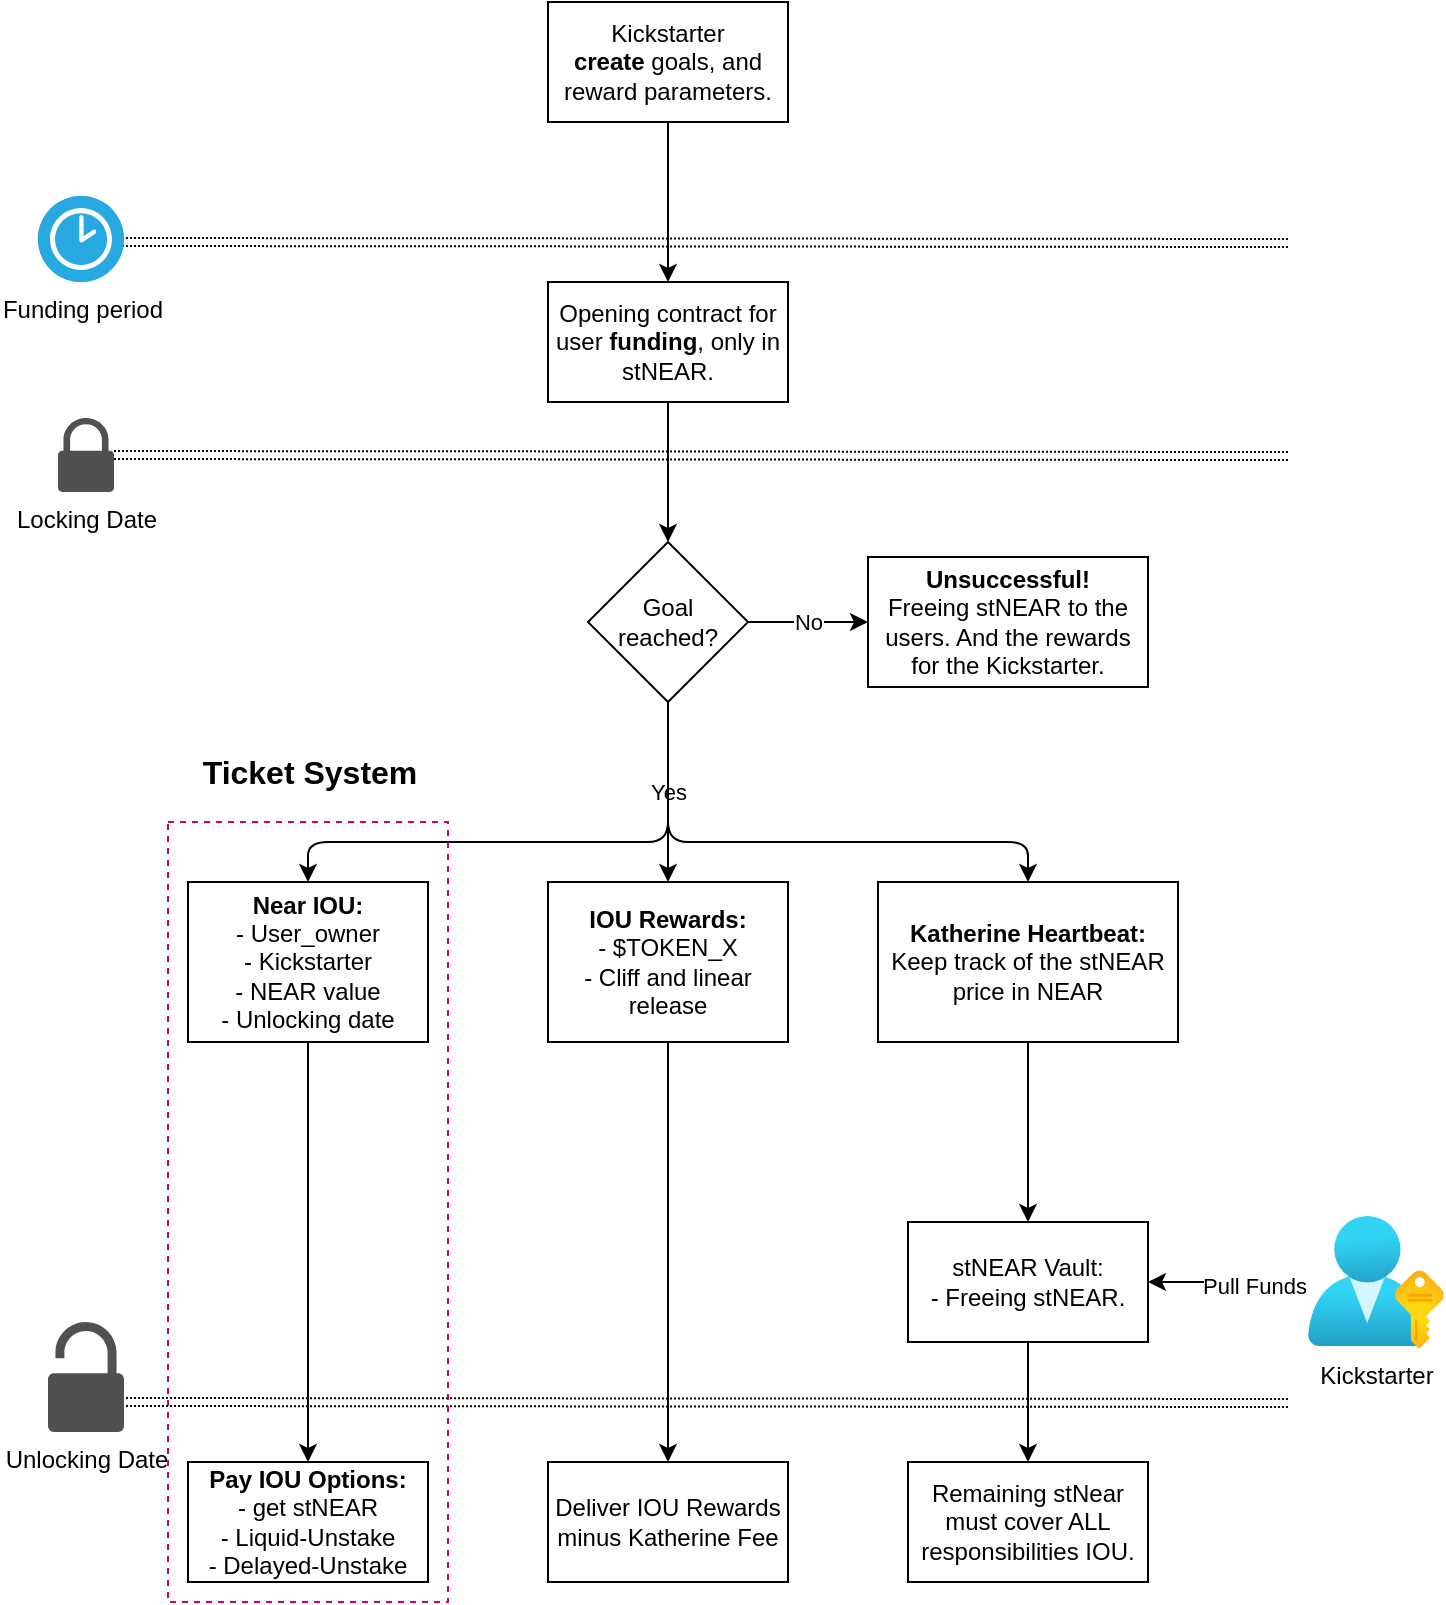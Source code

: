 <mxfile>
    <diagram id="bX7EOOADEytLh77N1e9f" name="Page-1">
        <mxGraphModel dx="1117" dy="905" grid="1" gridSize="10" guides="1" tooltips="1" connect="1" arrows="1" fold="1" page="1" pageScale="1" pageWidth="850" pageHeight="1100" math="0" shadow="0">
            <root>
                <mxCell id="0"/>
                <mxCell id="1" parent="0"/>
                <mxCell id="7" value="" style="edgeStyle=none;html=1;" parent="1" source="3" target="6" edge="1">
                    <mxGeometry relative="1" as="geometry"/>
                </mxCell>
                <mxCell id="3" value="Opening contract for user&amp;nbsp;&lt;b&gt;funding&lt;/b&gt;, only in stNEAR." style="whiteSpace=wrap;html=1;" parent="1" vertex="1">
                    <mxGeometry x="320" y="190" width="120" height="60" as="geometry"/>
                </mxCell>
                <mxCell id="9" value="No" style="edgeStyle=none;html=1;" parent="1" source="6" target="8" edge="1">
                    <mxGeometry relative="1" as="geometry"/>
                </mxCell>
                <mxCell id="11" value="Yes" style="edgeStyle=none;html=1;" parent="1" source="6" target="10" edge="1">
                    <mxGeometry relative="1" as="geometry"/>
                </mxCell>
                <mxCell id="13" value="" style="edgeStyle=none;html=1;entryX=0.5;entryY=0;entryDx=0;entryDy=0;" parent="1" source="6" target="12" edge="1">
                    <mxGeometry relative="1" as="geometry">
                        <mxPoint x="200" y="440" as="targetPoint"/>
                        <Array as="points">
                            <mxPoint x="380" y="470"/>
                            <mxPoint x="200" y="470"/>
                        </Array>
                    </mxGeometry>
                </mxCell>
                <mxCell id="15" value="" style="edgeStyle=none;html=1;entryX=0.5;entryY=0;entryDx=0;entryDy=0;" parent="1" source="6" target="14" edge="1">
                    <mxGeometry relative="1" as="geometry">
                        <Array as="points">
                            <mxPoint x="380" y="470"/>
                            <mxPoint x="560" y="470"/>
                        </Array>
                    </mxGeometry>
                </mxCell>
                <mxCell id="6" value="Goal reached?" style="rhombus;whiteSpace=wrap;html=1;" parent="1" vertex="1">
                    <mxGeometry x="340" y="320" width="80" height="80" as="geometry"/>
                </mxCell>
                <mxCell id="8" value="&lt;b&gt;Unsuccessful!&lt;br&gt;&lt;/b&gt;Freeing stNEAR to the users. And the rewards for the Kickstarter." style="whiteSpace=wrap;html=1;" parent="1" vertex="1">
                    <mxGeometry x="480" y="327.5" width="140" height="65" as="geometry"/>
                </mxCell>
                <mxCell id="32" value="" style="edgeStyle=none;html=1;" parent="1" source="10" target="31" edge="1">
                    <mxGeometry relative="1" as="geometry"/>
                </mxCell>
                <mxCell id="10" value="&lt;b&gt;IOU Rewards:&lt;/b&gt;&lt;br&gt;- $TOKEN_X&lt;br&gt;- Cliff and linear release" style="whiteSpace=wrap;html=1;" parent="1" vertex="1">
                    <mxGeometry x="320" y="490" width="120" height="80" as="geometry"/>
                </mxCell>
                <mxCell id="30" value="" style="edgeStyle=none;html=1;" parent="1" source="12" target="29" edge="1">
                    <mxGeometry relative="1" as="geometry"/>
                </mxCell>
                <mxCell id="12" value="&lt;b&gt;Near IOU:&lt;/b&gt;&lt;br&gt;- User_owner&lt;br&gt;- Kickstarter&lt;br&gt;- NEAR value&lt;br&gt;- Unlocking date" style="whiteSpace=wrap;html=1;" parent="1" vertex="1">
                    <mxGeometry x="140" y="490" width="120" height="80" as="geometry"/>
                </mxCell>
                <mxCell id="17" value="" style="edgeStyle=none;html=1;" parent="1" source="14" target="16" edge="1">
                    <mxGeometry relative="1" as="geometry"/>
                </mxCell>
                <mxCell id="14" value="&lt;b&gt;Katherine Heartbeat:&lt;br&gt;&lt;/b&gt;Keep track of the stNEAR price in NEAR" style="whiteSpace=wrap;html=1;" parent="1" vertex="1">
                    <mxGeometry x="485" y="490" width="150" height="80" as="geometry"/>
                </mxCell>
                <mxCell id="34" value="" style="edgeStyle=none;html=1;" parent="1" source="16" target="33" edge="1">
                    <mxGeometry relative="1" as="geometry"/>
                </mxCell>
                <mxCell id="16" value="stNEAR Vault:&lt;br&gt;- Freeing stNEAR." style="whiteSpace=wrap;html=1;" parent="1" vertex="1">
                    <mxGeometry x="500" y="660" width="120" height="60" as="geometry"/>
                </mxCell>
                <mxCell id="22" value="" style="edgeStyle=none;html=1;" parent="1" source="18" target="16" edge="1">
                    <mxGeometry relative="1" as="geometry"/>
                </mxCell>
                <mxCell id="23" value="Pull Funds" style="edgeLabel;html=1;align=center;verticalAlign=middle;resizable=0;points=[];" parent="22" vertex="1" connectable="0">
                    <mxGeometry x="-0.327" y="2" relative="1" as="geometry">
                        <mxPoint as="offset"/>
                    </mxGeometry>
                </mxCell>
                <mxCell id="18" value="Kickstarter" style="aspect=fixed;html=1;points=[];align=center;image;fontSize=12;image=img/lib/azure2/azure_stack/User_Subscriptions.svg;" parent="1" vertex="1">
                    <mxGeometry x="700" y="657" width="68" height="66" as="geometry"/>
                </mxCell>
                <mxCell id="27" value="" style="edgeStyle=none;html=1;dashed=1;dashPattern=1 1;shape=link;" parent="1" source="25" edge="1">
                    <mxGeometry relative="1" as="geometry">
                        <mxPoint x="690" y="277" as="targetPoint"/>
                    </mxGeometry>
                </mxCell>
                <mxCell id="25" value="Locking Date" style="sketch=0;pointerEvents=1;shadow=0;dashed=0;html=1;strokeColor=none;fillColor=#505050;labelPosition=center;verticalLabelPosition=bottom;verticalAlign=top;outlineConnect=0;align=center;shape=mxgraph.office.security.lock_protected;" parent="1" vertex="1">
                    <mxGeometry x="75" y="258" width="28" height="37" as="geometry"/>
                </mxCell>
                <mxCell id="28" value="" style="edgeStyle=none;html=1;dashed=1;dashPattern=1 1;shape=link;" parent="1" edge="1">
                    <mxGeometry relative="1" as="geometry">
                        <mxPoint x="103" y="750.002" as="sourcePoint"/>
                        <mxPoint x="690" y="750.49" as="targetPoint"/>
                    </mxGeometry>
                </mxCell>
                <mxCell id="24" value="Unlocking Date" style="sketch=0;pointerEvents=1;shadow=0;dashed=0;html=1;strokeColor=none;fillColor=#505050;labelPosition=center;verticalLabelPosition=bottom;verticalAlign=top;outlineConnect=0;align=center;shape=mxgraph.office.security.lock_unprotected;" parent="1" vertex="1">
                    <mxGeometry x="70" y="710" width="38" height="55" as="geometry"/>
                </mxCell>
                <mxCell id="29" value="&lt;b&gt;Pay IOU Options:&lt;br&gt;&lt;/b&gt;- get stNEAR&lt;br&gt;- Liquid-Unstake&lt;br&gt;- Delayed-Unstake" style="whiteSpace=wrap;html=1;" parent="1" vertex="1">
                    <mxGeometry x="140" y="780" width="120" height="60" as="geometry"/>
                </mxCell>
                <mxCell id="31" value="Deliver IOU Rewards minus Katherine Fee" style="whiteSpace=wrap;html=1;" parent="1" vertex="1">
                    <mxGeometry x="320" y="780" width="120" height="60" as="geometry"/>
                </mxCell>
                <mxCell id="33" value="Remaining stNear must cover ALL responsibilities IOU." style="whiteSpace=wrap;html=1;" parent="1" vertex="1">
                    <mxGeometry x="500" y="780" width="120" height="60" as="geometry"/>
                </mxCell>
                <mxCell id="37" value="" style="edgeStyle=none;html=1;" parent="1" source="35" target="3" edge="1">
                    <mxGeometry relative="1" as="geometry"/>
                </mxCell>
                <mxCell id="35" value="Kickstarter &lt;b&gt;create&lt;/b&gt;&amp;nbsp;goals, and reward parameters." style="whiteSpace=wrap;html=1;" parent="1" vertex="1">
                    <mxGeometry x="320" y="50" width="120" height="60" as="geometry"/>
                </mxCell>
                <mxCell id="38" value="" style="edgeStyle=none;html=1;dashed=1;dashPattern=1 1;shape=link;" parent="1" edge="1">
                    <mxGeometry relative="1" as="geometry">
                        <mxPoint x="690" y="170.49" as="targetPoint"/>
                        <mxPoint x="103" y="170.002" as="sourcePoint"/>
                    </mxGeometry>
                </mxCell>
                <mxCell id="40" value="Funding period" style="fillColor=#28A8E0;verticalLabelPosition=bottom;sketch=0;html=1;strokeColor=#ffffff;verticalAlign=top;align=center;points=[[0.145,0.145,0],[0.5,0,0],[0.855,0.145,0],[1,0.5,0],[0.855,0.855,0],[0.5,1,0],[0.145,0.855,0],[0,0.5,0]];pointerEvents=1;shape=mxgraph.cisco_safe.compositeIcon;bgIcon=ellipse;resIcon=mxgraph.cisco_safe.capability.time_synchronization;" parent="1" vertex="1">
                    <mxGeometry x="65" y="147" width="43" height="43" as="geometry"/>
                </mxCell>
                <mxCell id="123" value="" style="rounded=0;whiteSpace=wrap;html=1;fontSize=10;fontColor=#FFFFFF;fillColor=none;strokeColor=#CC0066;dashed=1;" vertex="1" parent="1">
                    <mxGeometry x="130" y="460" width="140" height="390" as="geometry"/>
                </mxCell>
                <mxCell id="126" value="&lt;font style=&quot;font-size: 16px&quot;&gt;&lt;b&gt;Ticket System&lt;/b&gt;&lt;/font&gt;" style="text;html=1;strokeColor=none;fillColor=none;align=center;verticalAlign=middle;whiteSpace=wrap;rounded=0;" vertex="1" parent="1">
                    <mxGeometry x="91" y="420" width="220" height="30" as="geometry"/>
                </mxCell>
            </root>
        </mxGraphModel>
    </diagram>
</mxfile>